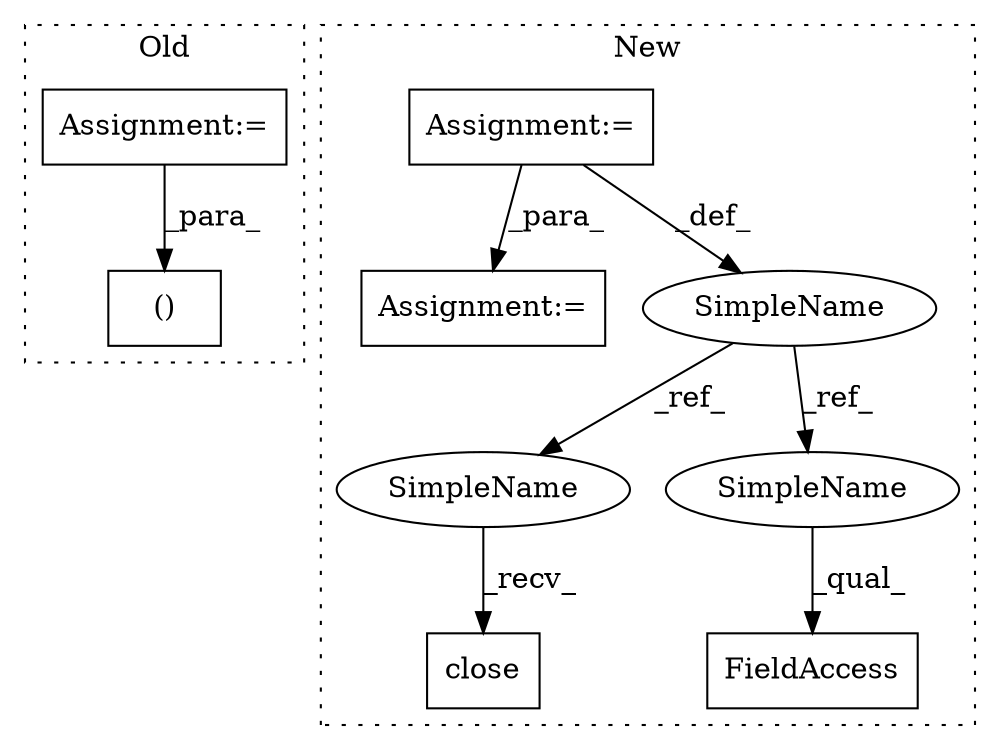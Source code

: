 digraph G {
subgraph cluster0 {
1 [label="()" a="106" s="1592" l="48" shape="box"];
5 [label="Assignment:=" a="7" s="1067" l="20" shape="box"];
label = "Old";
style="dotted";
}
subgraph cluster1 {
2 [label="close" a="32" s="1133" l="7" shape="box"];
3 [label="Assignment:=" a="7" s="260" l="8" shape="box"];
4 [label="Assignment:=" a="7" s="559" l="1" shape="box"];
6 [label="SimpleName" a="42" s="603" l="15" shape="ellipse"];
7 [label="FieldAccess" a="22" s="1088" l="20" shape="box"];
8 [label="SimpleName" a="42" s="1117" l="15" shape="ellipse"];
9 [label="SimpleName" a="42" s="1088" l="15" shape="ellipse"];
label = "New";
style="dotted";
}
3 -> 4 [label="_para_"];
3 -> 6 [label="_def_"];
5 -> 1 [label="_para_"];
6 -> 8 [label="_ref_"];
6 -> 9 [label="_ref_"];
8 -> 2 [label="_recv_"];
9 -> 7 [label="_qual_"];
}